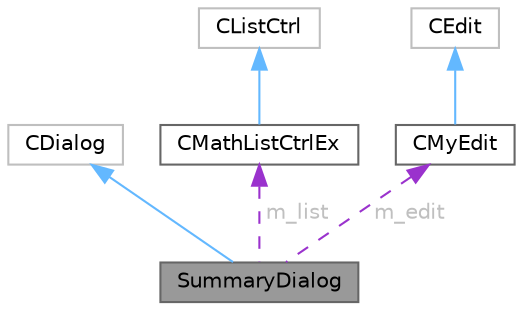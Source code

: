 digraph "SummaryDialog"
{
 // LATEX_PDF_SIZE
  bgcolor="transparent";
  edge [fontname=Helvetica,fontsize=10,labelfontname=Helvetica,labelfontsize=10];
  node [fontname=Helvetica,fontsize=10,shape=box,height=0.2,width=0.4];
  Node1 [id="Node000001",label="SummaryDialog",height=0.2,width=0.4,color="gray40", fillcolor="grey60", style="filled", fontcolor="black",tooltip="Класс диалога, отображающего сводку формул и позволяющего взаимодействовать с ними."];
  Node2 -> Node1 [id="edge1_Node000001_Node000002",dir="back",color="steelblue1",style="solid",tooltip=" "];
  Node2 [id="Node000002",label="CDialog",height=0.2,width=0.4,color="grey75", fillcolor="white", style="filled",tooltip=" "];
  Node3 -> Node1 [id="edge2_Node000001_Node000003",dir="back",color="darkorchid3",style="dashed",tooltip=" ",label=" m_list",fontcolor="grey" ];
  Node3 [id="Node000003",label="CMathListCtrlEx",height=0.2,width=0.4,color="gray40", fillcolor="white", style="filled",URL="$classCMathListCtrlEx.html",tooltip="Пользовательский элемент управления списком с расширенными функциями сортировки, редактирования и упр..."];
  Node4 -> Node3 [id="edge3_Node000003_Node000004",dir="back",color="steelblue1",style="solid",tooltip=" "];
  Node4 [id="Node000004",label="CListCtrl",height=0.2,width=0.4,color="grey75", fillcolor="white", style="filled",tooltip=" "];
  Node5 -> Node1 [id="edge4_Node000001_Node000005",dir="back",color="darkorchid3",style="dashed",tooltip=" ",label=" m_edit",fontcolor="grey" ];
  Node5 [id="Node000005",label="CMyEdit",height=0.2,width=0.4,color="gray40", fillcolor="white", style="filled",URL="$classCMyEdit.html",tooltip="Пользовательский класс элемента управления редактирования, расширяющий CEdit."];
  Node6 -> Node5 [id="edge5_Node000005_Node000006",dir="back",color="steelblue1",style="solid",tooltip=" "];
  Node6 [id="Node000006",label="CEdit",height=0.2,width=0.4,color="grey75", fillcolor="white", style="filled",tooltip=" "];
}

